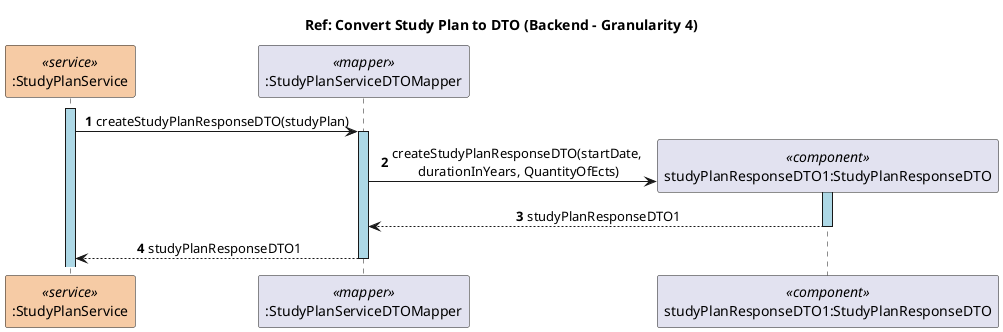 @startuml
title Ref: Convert Study Plan to DTO (Backend - Granularity 4)
skinparam sequenceLifeLineBackgroundColor lightblue
skinparam sequenceMessageAlign center
autonumber

participant ":StudyPlanService" as StudyPlanService <<service>> #F6CBA5
participant ":StudyPlanServiceDTOMapper" as StudyPlanServiceDTOMapper <<mapper>>
participant "studyPlanResponseDTO1:StudyPlanResponseDTO" as StudyPlanResponseDTO <<component>>

activate StudyPlanService
StudyPlanService -> StudyPlanServiceDTOMapper ++: createStudyPlanResponseDTO(studyPlan)
StudyPlanServiceDTOMapper -> StudyPlanResponseDTO **: createStudyPlanResponseDTO(startDate, \ndurationInYears, QuantityOfEcts)
activate StudyPlanResponseDTO
StudyPlanResponseDTO --> StudyPlanServiceDTOMapper: studyPlanResponseDTO1
deactivate StudyPlanResponseDTO
StudyPlanServiceDTOMapper --> StudyPlanService --: studyPlanResponseDTO1
@enduml
